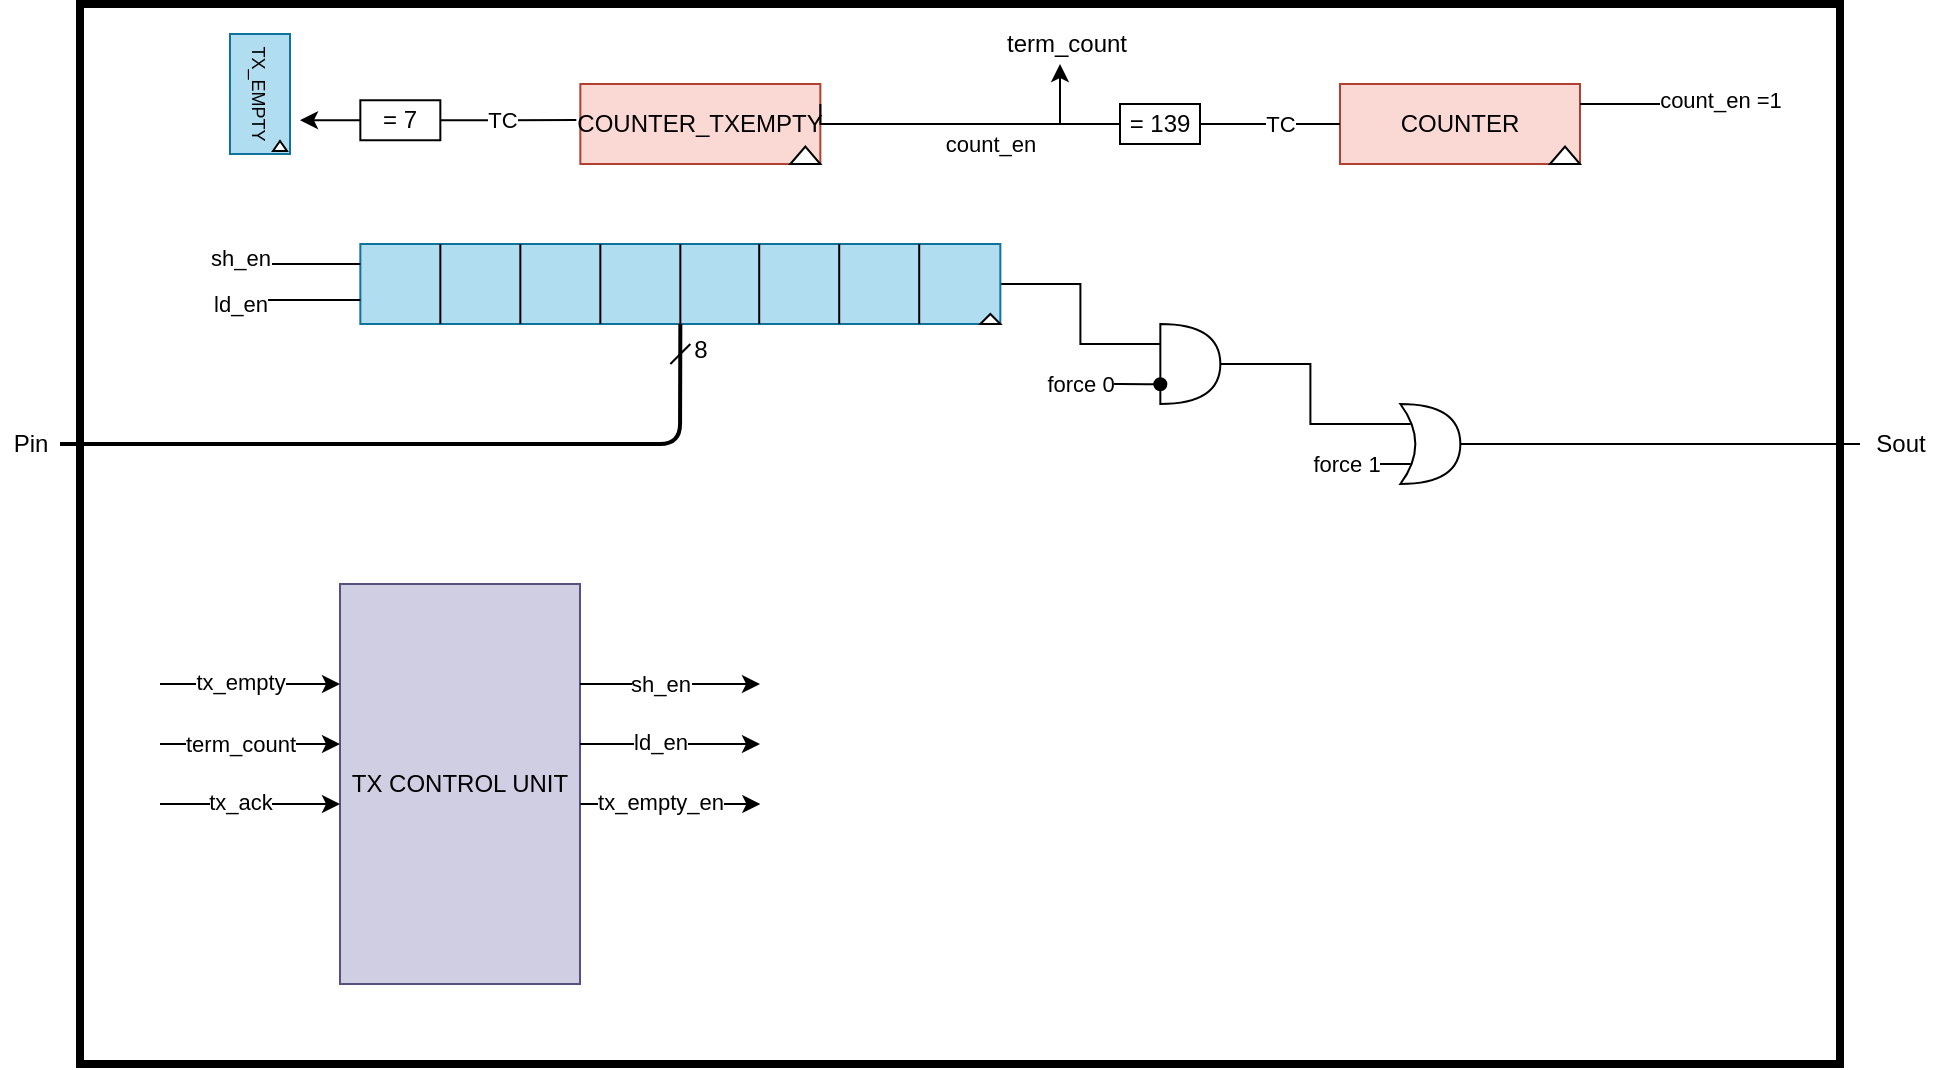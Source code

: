 <mxfile version="14.0.0" type="github">
  <diagram id="E9eVKeKwsIIePYfuzSH1" name="Page-1">
    <mxGraphModel dx="1588" dy="876" grid="1" gridSize="10" guides="1" tooltips="1" connect="1" arrows="1" fold="1" page="1" pageScale="1" pageWidth="827" pageHeight="1169" math="0" shadow="0">
      <root>
        <mxCell id="0" />
        <mxCell id="1" parent="0" />
        <mxCell id="0zrNOvpAkK2AncdlTujS-1" style="edgeStyle=orthogonalEdgeStyle;rounded=0;orthogonalLoop=1;jettySize=auto;html=1;entryX=0;entryY=0.25;entryDx=0;entryDy=0;entryPerimeter=0;endArrow=none;endFill=0;" parent="1" source="0zrNOvpAkK2AncdlTujS-2" target="0zrNOvpAkK2AncdlTujS-14" edge="1">
          <mxGeometry relative="1" as="geometry" />
        </mxCell>
        <mxCell id="0zrNOvpAkK2AncdlTujS-2" value="" style="rounded=0;whiteSpace=wrap;html=1;fillColor=#b1ddf0;strokeColor=#10739e;" parent="1" vertex="1">
          <mxGeometry x="180.17" y="150" width="320" height="40" as="geometry" />
        </mxCell>
        <mxCell id="0zrNOvpAkK2AncdlTujS-3" value="" style="endArrow=none;html=1;" parent="1" edge="1">
          <mxGeometry width="50" height="50" relative="1" as="geometry">
            <mxPoint x="220.17" y="190" as="sourcePoint" />
            <mxPoint x="220.17" y="150" as="targetPoint" />
          </mxGeometry>
        </mxCell>
        <mxCell id="0zrNOvpAkK2AncdlTujS-4" value="" style="endArrow=none;html=1;" parent="1" edge="1">
          <mxGeometry width="50" height="50" relative="1" as="geometry">
            <mxPoint x="260.17" y="190" as="sourcePoint" />
            <mxPoint x="260.17" y="150" as="targetPoint" />
          </mxGeometry>
        </mxCell>
        <mxCell id="0zrNOvpAkK2AncdlTujS-5" value="" style="endArrow=none;html=1;" parent="1" edge="1">
          <mxGeometry width="50" height="50" relative="1" as="geometry">
            <mxPoint x="300.17" y="190" as="sourcePoint" />
            <mxPoint x="300.17" y="150" as="targetPoint" />
          </mxGeometry>
        </mxCell>
        <mxCell id="0zrNOvpAkK2AncdlTujS-6" value="" style="endArrow=none;html=1;" parent="1" edge="1">
          <mxGeometry width="50" height="50" relative="1" as="geometry">
            <mxPoint x="340.17" y="190" as="sourcePoint" />
            <mxPoint x="340.17" y="150" as="targetPoint" />
          </mxGeometry>
        </mxCell>
        <mxCell id="0zrNOvpAkK2AncdlTujS-7" value="" style="endArrow=none;html=1;" parent="1" edge="1">
          <mxGeometry width="50" height="50" relative="1" as="geometry">
            <mxPoint x="379.6" y="190" as="sourcePoint" />
            <mxPoint x="379.6" y="150" as="targetPoint" />
          </mxGeometry>
        </mxCell>
        <mxCell id="0zrNOvpAkK2AncdlTujS-8" value="" style="endArrow=none;html=1;" parent="1" edge="1">
          <mxGeometry width="50" height="50" relative="1" as="geometry">
            <mxPoint x="419.6" y="190" as="sourcePoint" />
            <mxPoint x="419.6" y="150" as="targetPoint" />
          </mxGeometry>
        </mxCell>
        <mxCell id="0zrNOvpAkK2AncdlTujS-9" value="" style="endArrow=none;html=1;" parent="1" edge="1">
          <mxGeometry width="50" height="50" relative="1" as="geometry">
            <mxPoint x="459.6" y="190" as="sourcePoint" />
            <mxPoint x="459.6" y="150" as="targetPoint" />
          </mxGeometry>
        </mxCell>
        <mxCell id="0zrNOvpAkK2AncdlTujS-10" value="" style="triangle;whiteSpace=wrap;html=1;rotation=-90;" parent="1" vertex="1">
          <mxGeometry x="492.67" y="182.5" width="5" height="10" as="geometry" />
        </mxCell>
        <mxCell id="0zrNOvpAkK2AncdlTujS-11" value="" style="endArrow=none;html=1;strokeWidth=2;endFill=0;" parent="1" source="0zrNOvpAkK2AncdlTujS-33" edge="1">
          <mxGeometry width="50" height="50" relative="1" as="geometry">
            <mxPoint x="60" y="250" as="sourcePoint" />
            <mxPoint x="340.17" y="190" as="targetPoint" />
            <Array as="points">
              <mxPoint x="340" y="250" />
            </Array>
          </mxGeometry>
        </mxCell>
        <mxCell id="0zrNOvpAkK2AncdlTujS-12" value="" style="shape=xor;whiteSpace=wrap;html=1;" parent="1" vertex="1">
          <mxGeometry x="700.17" y="230" width="30" height="40" as="geometry" />
        </mxCell>
        <mxCell id="0zrNOvpAkK2AncdlTujS-13" style="edgeStyle=orthogonalEdgeStyle;rounded=0;orthogonalLoop=1;jettySize=auto;html=1;entryX=0.175;entryY=0.25;entryDx=0;entryDy=0;entryPerimeter=0;endArrow=none;endFill=0;" parent="1" source="0zrNOvpAkK2AncdlTujS-14" target="0zrNOvpAkK2AncdlTujS-12" edge="1">
          <mxGeometry relative="1" as="geometry" />
        </mxCell>
        <mxCell id="0zrNOvpAkK2AncdlTujS-14" value="" style="shape=or;whiteSpace=wrap;html=1;" parent="1" vertex="1">
          <mxGeometry x="580.17" y="190" width="30" height="40" as="geometry" />
        </mxCell>
        <mxCell id="0zrNOvpAkK2AncdlTujS-15" value="" style="endArrow=oval;html=1;endFill=1;" parent="1" edge="1">
          <mxGeometry width="50" height="50" relative="1" as="geometry">
            <mxPoint x="544.17" y="219.86" as="sourcePoint" />
            <mxPoint x="580.17" y="220.15" as="targetPoint" />
            <Array as="points">
              <mxPoint x="570.17" y="220.15" />
            </Array>
          </mxGeometry>
        </mxCell>
        <mxCell id="0zrNOvpAkK2AncdlTujS-16" value="force 0" style="edgeLabel;html=1;align=center;verticalAlign=middle;resizable=0;points=[];" parent="0zrNOvpAkK2AncdlTujS-15" vertex="1" connectable="0">
          <mxGeometry x="-0.024" y="1" relative="1" as="geometry">
            <mxPoint x="-21.63" y="0.94" as="offset" />
          </mxGeometry>
        </mxCell>
        <mxCell id="0zrNOvpAkK2AncdlTujS-17" value="" style="endArrow=none;html=1;entryX=0.175;entryY=0.75;entryDx=0;entryDy=0;entryPerimeter=0;endFill=0;" parent="1" target="0zrNOvpAkK2AncdlTujS-12" edge="1">
          <mxGeometry width="50" height="50" relative="1" as="geometry">
            <mxPoint x="660.17" y="260" as="sourcePoint" />
            <mxPoint x="700.17" y="260" as="targetPoint" />
          </mxGeometry>
        </mxCell>
        <mxCell id="0zrNOvpAkK2AncdlTujS-18" value="force 1" style="edgeLabel;html=1;align=center;verticalAlign=middle;resizable=0;points=[];" parent="0zrNOvpAkK2AncdlTujS-17" vertex="1" connectable="0">
          <mxGeometry x="-0.447" relative="1" as="geometry">
            <mxPoint as="offset" />
          </mxGeometry>
        </mxCell>
        <mxCell id="0zrNOvpAkK2AncdlTujS-19" value="" style="endArrow=none;html=1;endFill=0;" parent="1" target="0zrNOvpAkK2AncdlTujS-32" edge="1">
          <mxGeometry width="50" height="50" relative="1" as="geometry">
            <mxPoint x="730.17" y="250" as="sourcePoint" />
            <mxPoint x="780.17" y="250" as="targetPoint" />
          </mxGeometry>
        </mxCell>
        <mxCell id="0zrNOvpAkK2AncdlTujS-20" value="COUNTER_TXEMPTY" style="rounded=0;whiteSpace=wrap;html=1;fillColor=#fad9d5;strokeColor=#ae4132;" parent="1" vertex="1">
          <mxGeometry x="290.17" y="70" width="120" height="40" as="geometry" />
        </mxCell>
        <mxCell id="0zrNOvpAkK2AncdlTujS-21" style="edgeStyle=orthogonalEdgeStyle;rounded=0;orthogonalLoop=1;jettySize=auto;html=1;exitX=1;exitY=0.25;exitDx=0;exitDy=0;endArrow=none;endFill=0;entryX=0;entryY=0.5;entryDx=0;entryDy=0;" parent="1" source="0zrNOvpAkK2AncdlTujS-20" target="0zrNOvpAkK2AncdlTujS-40" edge="1">
          <mxGeometry relative="1" as="geometry">
            <mxPoint x="468.17" y="80" as="targetPoint" />
            <mxPoint x="377.67" y="70" as="sourcePoint" />
            <Array as="points">
              <mxPoint x="410" y="90" />
            </Array>
          </mxGeometry>
        </mxCell>
        <mxCell id="0zrNOvpAkK2AncdlTujS-22" value="count_en" style="edgeLabel;html=1;align=center;verticalAlign=middle;resizable=0;points=[];" parent="0zrNOvpAkK2AncdlTujS-21" vertex="1" connectable="0">
          <mxGeometry x="-0.296" y="-1" relative="1" as="geometry">
            <mxPoint x="38.57" y="9" as="offset" />
          </mxGeometry>
        </mxCell>
        <mxCell id="0zrNOvpAkK2AncdlTujS-23" value="" style="endArrow=none;html=1;entryX=0;entryY=0.25;entryDx=0;entryDy=0;" parent="1" target="0zrNOvpAkK2AncdlTujS-2" edge="1">
          <mxGeometry width="50" height="50" relative="1" as="geometry">
            <mxPoint x="130.17" y="160" as="sourcePoint" />
            <mxPoint x="240.17" y="220" as="targetPoint" />
          </mxGeometry>
        </mxCell>
        <mxCell id="0zrNOvpAkK2AncdlTujS-24" value="sh_en" style="edgeLabel;html=1;align=center;verticalAlign=middle;resizable=0;points=[];" parent="0zrNOvpAkK2AncdlTujS-23" vertex="1" connectable="0">
          <mxGeometry x="0.163" y="3" relative="1" as="geometry">
            <mxPoint x="-39.14" as="offset" />
          </mxGeometry>
        </mxCell>
        <mxCell id="0zrNOvpAkK2AncdlTujS-25" value="" style="endArrow=none;html=1;" parent="1" edge="1">
          <mxGeometry width="50" height="50" relative="1" as="geometry">
            <mxPoint x="120.17" y="178" as="sourcePoint" />
            <mxPoint x="180.17" y="178" as="targetPoint" />
            <Array as="points" />
          </mxGeometry>
        </mxCell>
        <mxCell id="0zrNOvpAkK2AncdlTujS-26" value="ld_en" style="edgeLabel;html=1;align=center;verticalAlign=middle;resizable=0;points=[];" parent="0zrNOvpAkK2AncdlTujS-25" vertex="1" connectable="0">
          <mxGeometry x="-0.462" y="-2" relative="1" as="geometry">
            <mxPoint x="-16.17" as="offset" />
          </mxGeometry>
        </mxCell>
        <mxCell id="0zrNOvpAkK2AncdlTujS-27" value="" style="endArrow=none;html=1;exitX=1;exitY=0.5;exitDx=0;exitDy=0;" parent="1" source="0zrNOvpAkK2AncdlTujS-30" edge="1">
          <mxGeometry width="50" height="50" relative="1" as="geometry">
            <mxPoint x="247.67" y="80" as="sourcePoint" />
            <mxPoint x="288.17" y="88" as="targetPoint" />
            <Array as="points" />
          </mxGeometry>
        </mxCell>
        <mxCell id="0zrNOvpAkK2AncdlTujS-28" value="TC" style="edgeLabel;html=1;align=center;verticalAlign=middle;resizable=0;points=[];" parent="0zrNOvpAkK2AncdlTujS-27" vertex="1" connectable="0">
          <mxGeometry x="0.253" y="2" relative="1" as="geometry">
            <mxPoint x="-12.28" y="2.18" as="offset" />
          </mxGeometry>
        </mxCell>
        <mxCell id="0zrNOvpAkK2AncdlTujS-29" style="edgeStyle=none;rounded=0;orthogonalLoop=1;jettySize=auto;html=1;" parent="1" source="0zrNOvpAkK2AncdlTujS-30" edge="1">
          <mxGeometry relative="1" as="geometry">
            <mxPoint x="150" y="88.13" as="targetPoint" />
          </mxGeometry>
        </mxCell>
        <mxCell id="0zrNOvpAkK2AncdlTujS-30" value="= 7" style="rounded=0;whiteSpace=wrap;html=1;" parent="1" vertex="1">
          <mxGeometry x="180.17" y="78.13" width="40" height="20" as="geometry" />
        </mxCell>
        <mxCell id="0zrNOvpAkK2AncdlTujS-31" value="" style="triangle;whiteSpace=wrap;html=1;rotation=-90;" parent="1" vertex="1">
          <mxGeometry x="398.3" y="98.13" width="8.75" height="15" as="geometry" />
        </mxCell>
        <mxCell id="0zrNOvpAkK2AncdlTujS-32" value="Sout" style="text;html=1;align=center;verticalAlign=middle;resizable=0;points=[];autosize=1;" parent="1" vertex="1">
          <mxGeometry x="930" y="240" width="40" height="20" as="geometry" />
        </mxCell>
        <mxCell id="0zrNOvpAkK2AncdlTujS-33" value="Pin" style="text;html=1;align=center;verticalAlign=middle;resizable=0;points=[];autosize=1;" parent="1" vertex="1">
          <mxGeometry y="240" width="30" height="20" as="geometry" />
        </mxCell>
        <mxCell id="0zrNOvpAkK2AncdlTujS-35" value="COUNTER" style="rounded=0;whiteSpace=wrap;html=1;fillColor=#fad9d5;strokeColor=#ae4132;" parent="1" vertex="1">
          <mxGeometry x="670" y="70" width="120" height="40" as="geometry" />
        </mxCell>
        <mxCell id="0zrNOvpAkK2AncdlTujS-36" style="edgeStyle=orthogonalEdgeStyle;rounded=0;orthogonalLoop=1;jettySize=auto;html=1;exitX=1;exitY=0.25;exitDx=0;exitDy=0;endArrow=none;endFill=0;" parent="1" source="0zrNOvpAkK2AncdlTujS-35" edge="1">
          <mxGeometry relative="1" as="geometry">
            <mxPoint x="848" y="80" as="targetPoint" />
            <mxPoint x="757.5" y="70" as="sourcePoint" />
            <Array as="points">
              <mxPoint x="847.5" y="80" />
            </Array>
          </mxGeometry>
        </mxCell>
        <mxCell id="0zrNOvpAkK2AncdlTujS-37" value="count_en =1" style="edgeLabel;html=1;align=center;verticalAlign=middle;resizable=0;points=[];" parent="0zrNOvpAkK2AncdlTujS-36" vertex="1" connectable="0">
          <mxGeometry x="-0.296" y="-1" relative="1" as="geometry">
            <mxPoint x="49" y="-2.87" as="offset" />
          </mxGeometry>
        </mxCell>
        <mxCell id="0zrNOvpAkK2AncdlTujS-38" value="" style="endArrow=none;html=1;exitX=1;exitY=0.5;exitDx=0;exitDy=0;entryX=0;entryY=0.5;entryDx=0;entryDy=0;" parent="1" source="0zrNOvpAkK2AncdlTujS-40" target="0zrNOvpAkK2AncdlTujS-35" edge="1">
          <mxGeometry width="50" height="50" relative="1" as="geometry">
            <mxPoint x="627.5" y="80" as="sourcePoint" />
            <mxPoint x="668" y="88" as="targetPoint" />
            <Array as="points" />
          </mxGeometry>
        </mxCell>
        <mxCell id="0zrNOvpAkK2AncdlTujS-39" value="TC" style="edgeLabel;html=1;align=center;verticalAlign=middle;resizable=0;points=[];" parent="0zrNOvpAkK2AncdlTujS-38" vertex="1" connectable="0">
          <mxGeometry x="0.253" y="2" relative="1" as="geometry">
            <mxPoint x="-3.89" y="2" as="offset" />
          </mxGeometry>
        </mxCell>
        <mxCell id="0zrNOvpAkK2AncdlTujS-40" value="= 139" style="rounded=0;whiteSpace=wrap;html=1;" parent="1" vertex="1">
          <mxGeometry x="560" y="80" width="40" height="20" as="geometry" />
        </mxCell>
        <mxCell id="0zrNOvpAkK2AncdlTujS-41" value="" style="triangle;whiteSpace=wrap;html=1;rotation=-90;" parent="1" vertex="1">
          <mxGeometry x="778.13" y="98.13" width="8.75" height="15" as="geometry" />
        </mxCell>
        <mxCell id="0zrNOvpAkK2AncdlTujS-42" value="" style="endArrow=classic;html=1;" parent="1" edge="1">
          <mxGeometry width="50" height="50" relative="1" as="geometry">
            <mxPoint x="530" y="90" as="sourcePoint" />
            <mxPoint x="530" y="60" as="targetPoint" />
          </mxGeometry>
        </mxCell>
        <mxCell id="0zrNOvpAkK2AncdlTujS-43" value="term_count" style="text;html=1;align=center;verticalAlign=middle;resizable=0;points=[];autosize=1;" parent="1" vertex="1">
          <mxGeometry x="492.67" y="40" width="80" height="20" as="geometry" />
        </mxCell>
        <mxCell id="0zrNOvpAkK2AncdlTujS-46" value="&lt;font style=&quot;font-size: 9px&quot;&gt;TX_EMPTY&lt;/font&gt;" style="rounded=0;whiteSpace=wrap;html=1;rotation=90;fillColor=#b1ddf0;strokeColor=#10739e;" parent="1" vertex="1">
          <mxGeometry x="100" y="60" width="60" height="30" as="geometry" />
        </mxCell>
        <mxCell id="0zrNOvpAkK2AncdlTujS-47" value="" style="triangle;whiteSpace=wrap;html=1;rotation=-90;" parent="1" vertex="1">
          <mxGeometry x="137.5" y="97.5" width="5" height="7" as="geometry" />
        </mxCell>
        <mxCell id="8gKwvPRi9Bl_LgLOaigl-1" value="TX CONTROL UNIT" style="rounded=0;whiteSpace=wrap;html=1;fillColor=#d0cee2;strokeColor=#56517e;" vertex="1" parent="1">
          <mxGeometry x="170" y="320" width="120" height="200" as="geometry" />
        </mxCell>
        <mxCell id="8gKwvPRi9Bl_LgLOaigl-2" value="" style="endArrow=classic;html=1;entryX=0;entryY=0.25;entryDx=0;entryDy=0;" edge="1" parent="1" target="8gKwvPRi9Bl_LgLOaigl-1">
          <mxGeometry width="50" height="50" relative="1" as="geometry">
            <mxPoint x="80" y="370" as="sourcePoint" />
            <mxPoint x="120" y="330" as="targetPoint" />
          </mxGeometry>
        </mxCell>
        <mxCell id="8gKwvPRi9Bl_LgLOaigl-3" value="tx_empty" style="edgeLabel;html=1;align=center;verticalAlign=middle;resizable=0;points=[];" vertex="1" connectable="0" parent="8gKwvPRi9Bl_LgLOaigl-2">
          <mxGeometry x="0.244" y="1" relative="1" as="geometry">
            <mxPoint x="-16" as="offset" />
          </mxGeometry>
        </mxCell>
        <mxCell id="8gKwvPRi9Bl_LgLOaigl-4" value="" style="endArrow=classic;html=1;entryX=0;entryY=0.25;entryDx=0;entryDy=0;" edge="1" parent="1">
          <mxGeometry width="50" height="50" relative="1" as="geometry">
            <mxPoint x="80" y="400" as="sourcePoint" />
            <mxPoint x="170" y="400" as="targetPoint" />
          </mxGeometry>
        </mxCell>
        <mxCell id="8gKwvPRi9Bl_LgLOaigl-5" value="term_count" style="edgeLabel;html=1;align=center;verticalAlign=middle;resizable=0;points=[];" vertex="1" connectable="0" parent="8gKwvPRi9Bl_LgLOaigl-4">
          <mxGeometry x="0.244" y="1" relative="1" as="geometry">
            <mxPoint x="-16" y="1" as="offset" />
          </mxGeometry>
        </mxCell>
        <mxCell id="8gKwvPRi9Bl_LgLOaigl-6" value="" style="endArrow=classic;html=1;exitX=1;exitY=0.25;exitDx=0;exitDy=0;" edge="1" parent="1" source="8gKwvPRi9Bl_LgLOaigl-1">
          <mxGeometry width="50" height="50" relative="1" as="geometry">
            <mxPoint x="290" y="360" as="sourcePoint" />
            <mxPoint x="380" y="370" as="targetPoint" />
          </mxGeometry>
        </mxCell>
        <mxCell id="8gKwvPRi9Bl_LgLOaigl-7" value="sh_en" style="edgeLabel;html=1;align=center;verticalAlign=middle;resizable=0;points=[];" vertex="1" connectable="0" parent="8gKwvPRi9Bl_LgLOaigl-6">
          <mxGeometry x="0.244" y="1" relative="1" as="geometry">
            <mxPoint x="-16" y="1" as="offset" />
          </mxGeometry>
        </mxCell>
        <mxCell id="8gKwvPRi9Bl_LgLOaigl-8" value="" style="endArrow=classic;html=1;entryX=0;entryY=0.25;entryDx=0;entryDy=0;" edge="1" parent="1">
          <mxGeometry width="50" height="50" relative="1" as="geometry">
            <mxPoint x="290" y="400" as="sourcePoint" />
            <mxPoint x="380" y="400" as="targetPoint" />
          </mxGeometry>
        </mxCell>
        <mxCell id="8gKwvPRi9Bl_LgLOaigl-9" value="ld_en" style="edgeLabel;html=1;align=center;verticalAlign=middle;resizable=0;points=[];" vertex="1" connectable="0" parent="8gKwvPRi9Bl_LgLOaigl-8">
          <mxGeometry x="0.244" y="1" relative="1" as="geometry">
            <mxPoint x="-16" as="offset" />
          </mxGeometry>
        </mxCell>
        <mxCell id="8gKwvPRi9Bl_LgLOaigl-10" value="" style="endArrow=classic;html=1;entryX=0;entryY=0.25;entryDx=0;entryDy=0;" edge="1" parent="1">
          <mxGeometry width="50" height="50" relative="1" as="geometry">
            <mxPoint x="290.17" y="430" as="sourcePoint" />
            <mxPoint x="380.17" y="430" as="targetPoint" />
          </mxGeometry>
        </mxCell>
        <mxCell id="8gKwvPRi9Bl_LgLOaigl-11" value="tx_empty_en" style="edgeLabel;html=1;align=center;verticalAlign=middle;resizable=0;points=[];direction=south;" vertex="1" connectable="0" parent="8gKwvPRi9Bl_LgLOaigl-10">
          <mxGeometry x="0.244" y="1" relative="1" as="geometry">
            <mxPoint x="-16" as="offset" />
          </mxGeometry>
        </mxCell>
        <mxCell id="8gKwvPRi9Bl_LgLOaigl-12" value="" style="endArrow=classic;html=1;entryX=0;entryY=0.25;entryDx=0;entryDy=0;" edge="1" parent="1">
          <mxGeometry width="50" height="50" relative="1" as="geometry">
            <mxPoint x="80" y="430" as="sourcePoint" />
            <mxPoint x="170" y="430" as="targetPoint" />
          </mxGeometry>
        </mxCell>
        <mxCell id="8gKwvPRi9Bl_LgLOaigl-13" value="tx_ack" style="edgeLabel;html=1;align=center;verticalAlign=middle;resizable=0;points=[];" vertex="1" connectable="0" parent="8gKwvPRi9Bl_LgLOaigl-12">
          <mxGeometry x="0.244" y="1" relative="1" as="geometry">
            <mxPoint x="-16" as="offset" />
          </mxGeometry>
        </mxCell>
        <mxCell id="8gKwvPRi9Bl_LgLOaigl-14" value="" style="rounded=0;whiteSpace=wrap;html=1;fillColor=none;strokeWidth=4;" vertex="1" parent="1">
          <mxGeometry x="40" y="30" width="880" height="530" as="geometry" />
        </mxCell>
        <mxCell id="8gKwvPRi9Bl_LgLOaigl-15" value="" style="endArrow=none;html=1;strokeWidth=1;" edge="1" parent="1">
          <mxGeometry width="50" height="50" relative="1" as="geometry">
            <mxPoint x="335.17" y="210" as="sourcePoint" />
            <mxPoint x="345.17" y="200" as="targetPoint" />
          </mxGeometry>
        </mxCell>
        <mxCell id="8gKwvPRi9Bl_LgLOaigl-16" value="8" style="text;html=1;align=center;verticalAlign=middle;resizable=0;points=[];autosize=1;" vertex="1" parent="1">
          <mxGeometry x="340.17" y="192.5" width="20" height="20" as="geometry" />
        </mxCell>
      </root>
    </mxGraphModel>
  </diagram>
</mxfile>
